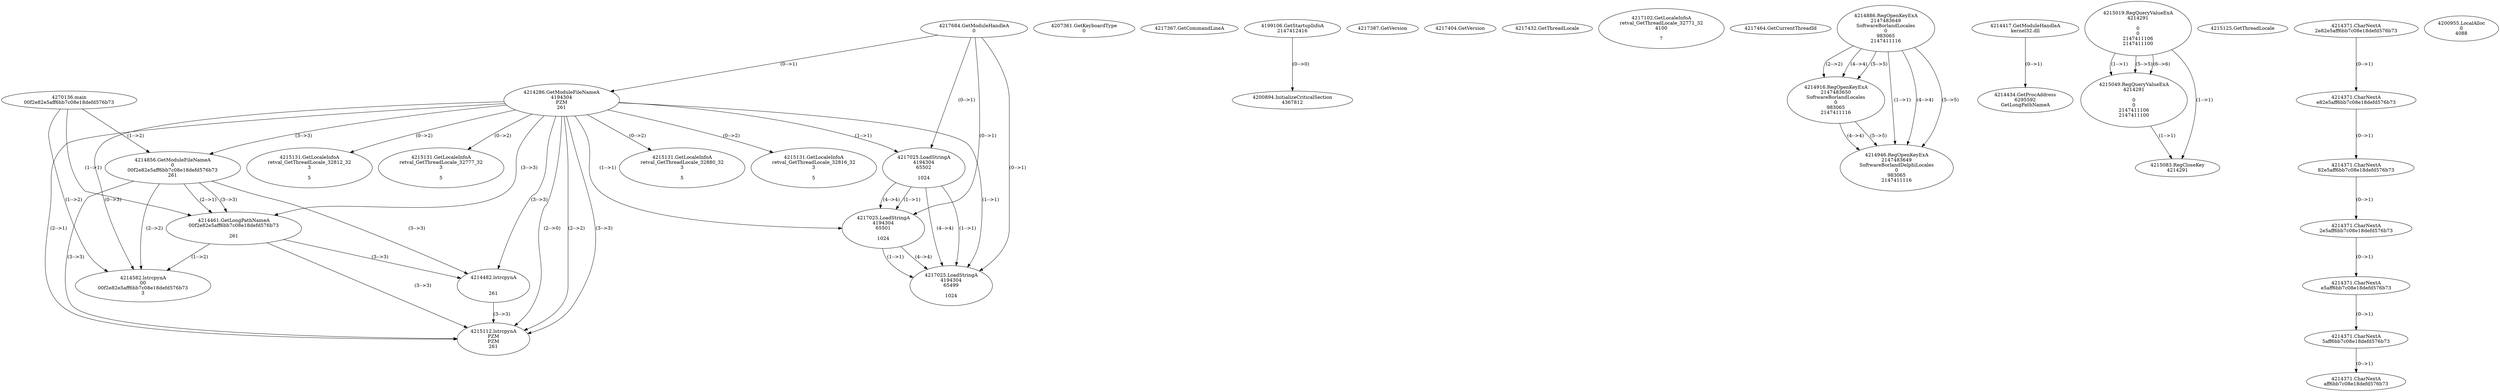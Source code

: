 // Global SCDG with merge call
digraph {
	0 [label="4270136.main
00f2e82e5aff6bb7c08e18defd576b73"]
	1 [label="4217684.GetModuleHandleA
0"]
	2 [label="4207361.GetKeyboardType
0"]
	3 [label="4217367.GetCommandLineA
"]
	4 [label="4199106.GetStartupInfoA
2147412416"]
	5 [label="4217387.GetVersion
"]
	6 [label="4217404.GetVersion
"]
	7 [label="4217432.GetThreadLocale
"]
	8 [label="4217102.GetLocaleInfoA
retval_GetThreadLocale_32771_32
4100

7"]
	9 [label="4217464.GetCurrentThreadId
"]
	10 [label="4214286.GetModuleFileNameA
4194304
PZM
261"]
	1 -> 10 [label="(0-->1)"]
	11 [label="4214856.GetModuleFileNameA
0
00f2e82e5aff6bb7c08e18defd576b73
261"]
	0 -> 11 [label="(1-->2)"]
	10 -> 11 [label="(3-->3)"]
	12 [label="4214886.RegOpenKeyExA
2147483649
Software\Borland\Locales
0
983065
2147411116"]
	13 [label="4214417.GetModuleHandleA
kernel32.dll"]
	14 [label="4214434.GetProcAddress
6295592
GetLongPathNameA"]
	13 -> 14 [label="(0-->1)"]
	15 [label="4214461.GetLongPathNameA
00f2e82e5aff6bb7c08e18defd576b73

261"]
	0 -> 15 [label="(1-->1)"]
	11 -> 15 [label="(2-->1)"]
	10 -> 15 [label="(3-->3)"]
	11 -> 15 [label="(3-->3)"]
	16 [label="4214482.lstrcpynA


261"]
	10 -> 16 [label="(3-->3)"]
	11 -> 16 [label="(3-->3)"]
	15 -> 16 [label="(3-->3)"]
	17 [label="4215019.RegQueryValueExA
4214291

0
0
2147411106
2147411100"]
	18 [label="4215049.RegQueryValueExA
4214291

0
0
2147411106
2147411100"]
	17 -> 18 [label="(1-->1)"]
	17 -> 18 [label="(5-->5)"]
	17 -> 18 [label="(6-->6)"]
	19 [label="4215083.RegCloseKey
4214291"]
	17 -> 19 [label="(1-->1)"]
	18 -> 19 [label="(1-->1)"]
	20 [label="4215112.lstrcpynA
PZM
PZM
261"]
	10 -> 20 [label="(2-->1)"]
	10 -> 20 [label="(2-->2)"]
	10 -> 20 [label="(3-->3)"]
	11 -> 20 [label="(3-->3)"]
	15 -> 20 [label="(3-->3)"]
	16 -> 20 [label="(3-->3)"]
	10 -> 20 [label="(2-->0)"]
	21 [label="4215125.GetThreadLocale
"]
	22 [label="4215131.GetLocaleInfoA
retval_GetThreadLocale_32880_32
3

5"]
	10 -> 22 [label="(0-->2)"]
	23 [label="4217025.LoadStringA
4194304
65502

1024"]
	1 -> 23 [label="(0-->1)"]
	10 -> 23 [label="(1-->1)"]
	24 [label="4214582.lstrcpynA
00
00f2e82e5aff6bb7c08e18defd576b73
3"]
	0 -> 24 [label="(1-->2)"]
	11 -> 24 [label="(2-->2)"]
	15 -> 24 [label="(1-->2)"]
	10 -> 24 [label="(0-->3)"]
	25 [label="4214371.CharNextA
2e82e5aff6bb7c08e18defd576b73"]
	26 [label="4214371.CharNextA
e82e5aff6bb7c08e18defd576b73"]
	25 -> 26 [label="(0-->1)"]
	27 [label="4214371.CharNextA
82e5aff6bb7c08e18defd576b73"]
	26 -> 27 [label="(0-->1)"]
	28 [label="4214371.CharNextA
2e5aff6bb7c08e18defd576b73"]
	27 -> 28 [label="(0-->1)"]
	29 [label="4214371.CharNextA
e5aff6bb7c08e18defd576b73"]
	28 -> 29 [label="(0-->1)"]
	30 [label="4214371.CharNextA
5aff6bb7c08e18defd576b73"]
	29 -> 30 [label="(0-->1)"]
	31 [label="4214371.CharNextA
aff6bb7c08e18defd576b73"]
	30 -> 31 [label="(0-->1)"]
	32 [label="4214916.RegOpenKeyExA
2147483650
Software\Borland\Locales
0
983065
2147411116"]
	12 -> 32 [label="(2-->2)"]
	12 -> 32 [label="(4-->4)"]
	12 -> 32 [label="(5-->5)"]
	33 [label="4214946.RegOpenKeyExA
2147483649
Software\Borland\Delphi\Locales
0
983065
2147411116"]
	12 -> 33 [label="(1-->1)"]
	12 -> 33 [label="(4-->4)"]
	32 -> 33 [label="(4-->4)"]
	12 -> 33 [label="(5-->5)"]
	32 -> 33 [label="(5-->5)"]
	34 [label="4215131.GetLocaleInfoA
retval_GetThreadLocale_32816_32
3

5"]
	10 -> 34 [label="(0-->2)"]
	35 [label="4200894.InitializeCriticalSection
4367812"]
	4 -> 35 [label="(0-->0)"]
	36 [label="4200955.LocalAlloc
0
4088"]
	37 [label="4215131.GetLocaleInfoA
retval_GetThreadLocale_32812_32
3

5"]
	10 -> 37 [label="(0-->2)"]
	38 [label="4217025.LoadStringA
4194304
65501

1024"]
	1 -> 38 [label="(0-->1)"]
	10 -> 38 [label="(1-->1)"]
	23 -> 38 [label="(1-->1)"]
	23 -> 38 [label="(4-->4)"]
	39 [label="4215131.GetLocaleInfoA
retval_GetThreadLocale_32777_32
3

5"]
	10 -> 39 [label="(0-->2)"]
	40 [label="4217025.LoadStringA
4194304
65499

1024"]
	1 -> 40 [label="(0-->1)"]
	10 -> 40 [label="(1-->1)"]
	23 -> 40 [label="(1-->1)"]
	38 -> 40 [label="(1-->1)"]
	23 -> 40 [label="(4-->4)"]
	38 -> 40 [label="(4-->4)"]
}
